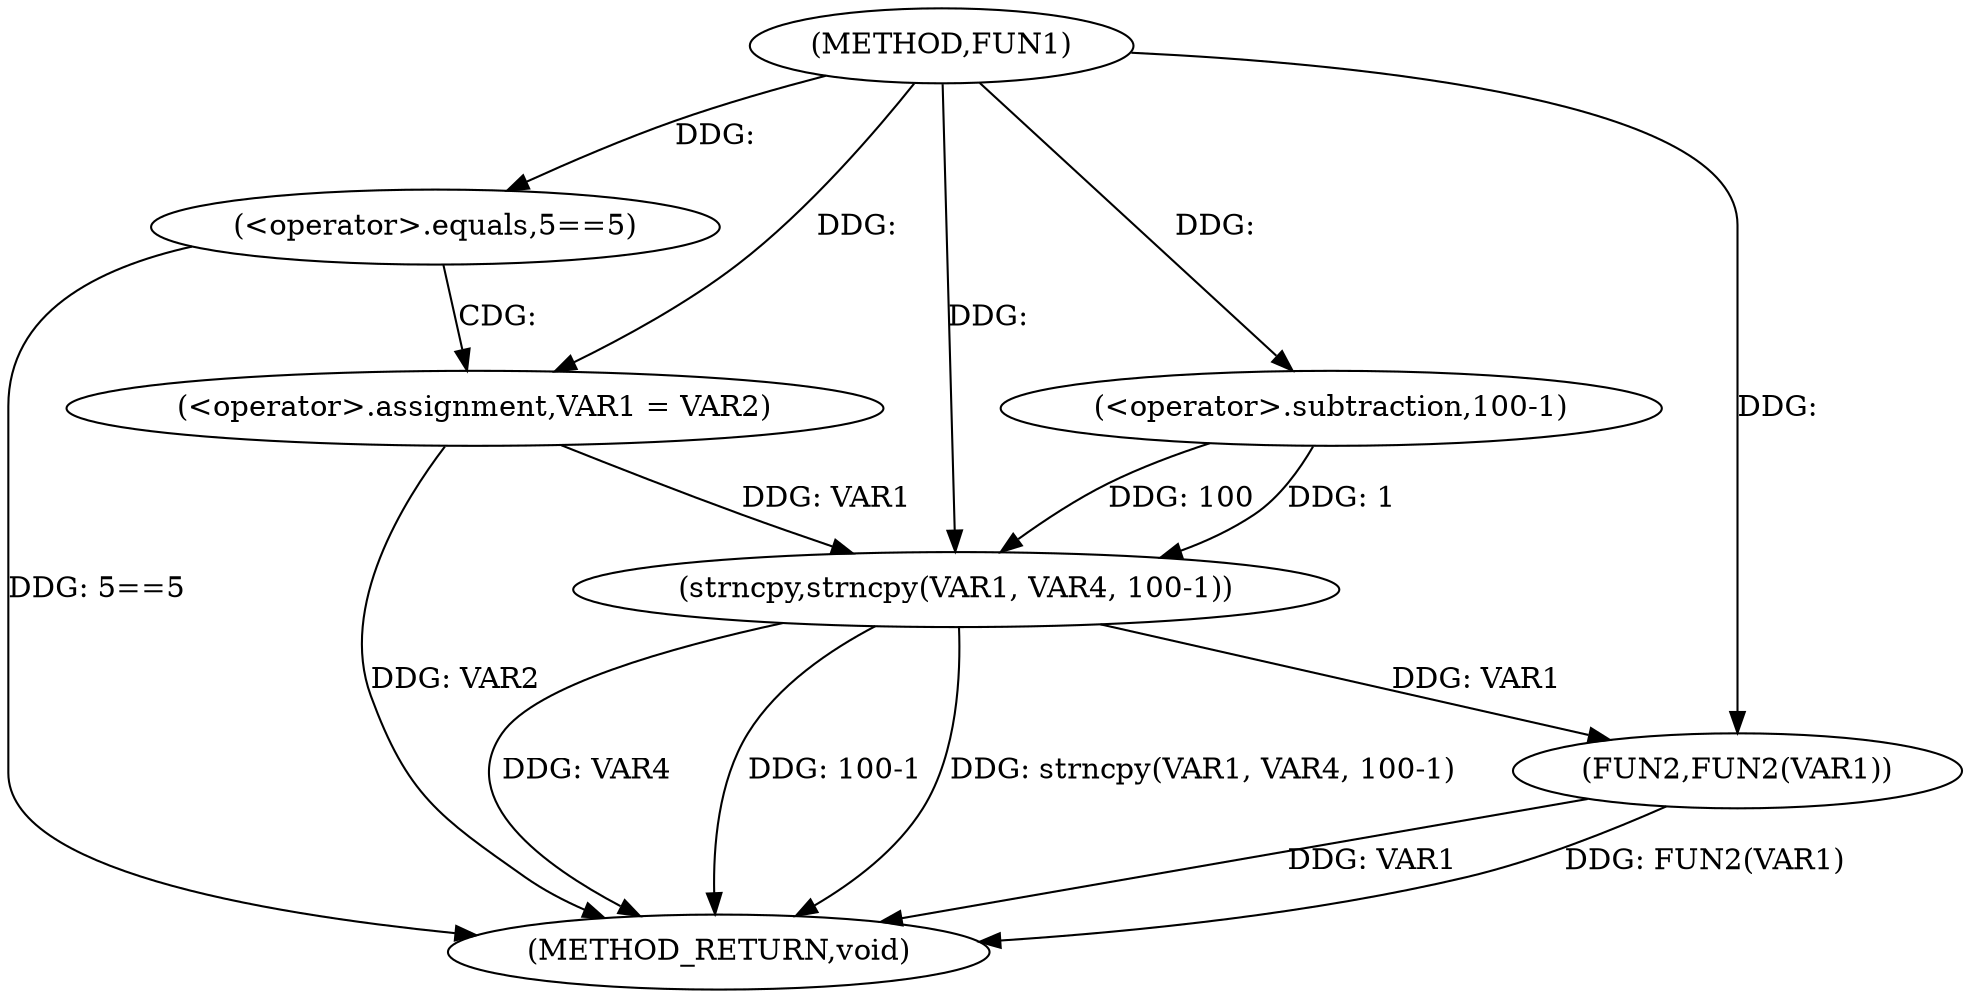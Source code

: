 digraph FUN1 {  
"1000100" [label = "(METHOD,FUN1)" ]
"1000123" [label = "(METHOD_RETURN,void)" ]
"1000106" [label = "(<operator>.equals,5==5)" ]
"1000110" [label = "(<operator>.assignment,VAR1 = VAR2)" ]
"1000115" [label = "(strncpy,strncpy(VAR1, VAR4, 100-1))" ]
"1000118" [label = "(<operator>.subtraction,100-1)" ]
"1000121" [label = "(FUN2,FUN2(VAR1))" ]
  "1000115" -> "1000123"  [ label = "DDG: VAR4"] 
  "1000115" -> "1000123"  [ label = "DDG: 100-1"] 
  "1000110" -> "1000123"  [ label = "DDG: VAR2"] 
  "1000121" -> "1000123"  [ label = "DDG: VAR1"] 
  "1000106" -> "1000123"  [ label = "DDG: 5==5"] 
  "1000115" -> "1000123"  [ label = "DDG: strncpy(VAR1, VAR4, 100-1)"] 
  "1000121" -> "1000123"  [ label = "DDG: FUN2(VAR1)"] 
  "1000100" -> "1000106"  [ label = "DDG: "] 
  "1000100" -> "1000110"  [ label = "DDG: "] 
  "1000110" -> "1000115"  [ label = "DDG: VAR1"] 
  "1000100" -> "1000115"  [ label = "DDG: "] 
  "1000118" -> "1000115"  [ label = "DDG: 100"] 
  "1000118" -> "1000115"  [ label = "DDG: 1"] 
  "1000100" -> "1000118"  [ label = "DDG: "] 
  "1000115" -> "1000121"  [ label = "DDG: VAR1"] 
  "1000100" -> "1000121"  [ label = "DDG: "] 
  "1000106" -> "1000110"  [ label = "CDG: "] 
}
